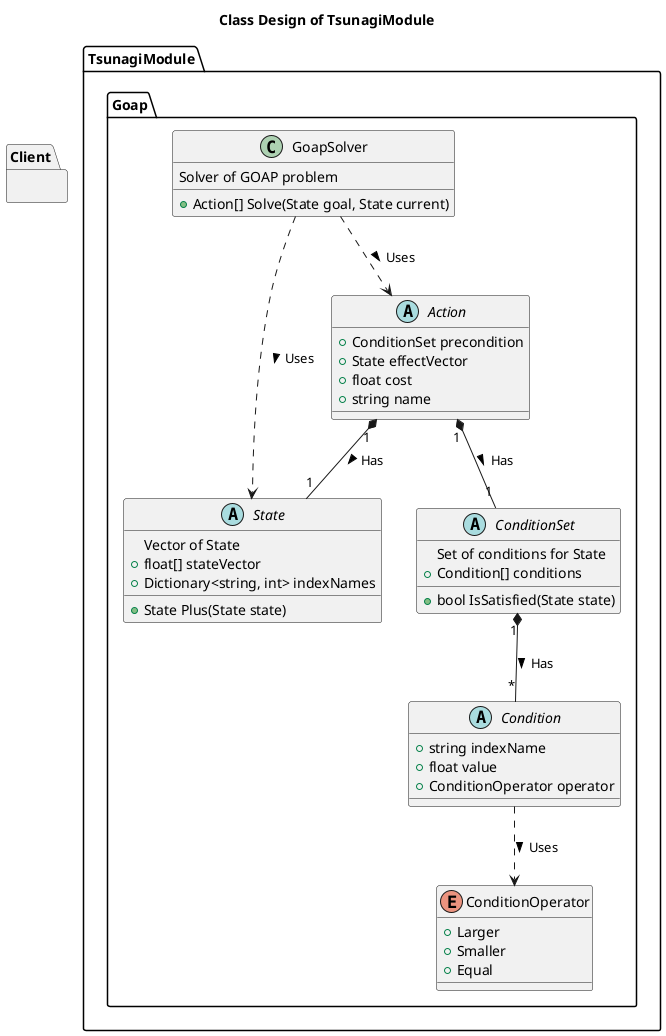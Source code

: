 @startuml
title Class Design of TsunagiModule

package TsunagiModule {

  package Goap{
    class GoapSolver {
      Solver of GOAP problem
      +Action[] Solve(State goal, State current)
    }

    abstract State{
      Vector of State
      +State Plus(State state)
      +float[] stateVector
      +Dictionary<string, int> indexNames
    }
    GoapSolver ..> State : Uses >

    abstract Action {
      +ConditionSet precondition
      +State effectVector
      +float cost
      +string name
    }
    GoapSolver ..> Action : Uses >
    Action "1" *-- "1" State : Has >

    abstract ConditionSet{
      Set of conditions for State
      +bool IsSatisfied(State state)
      +Condition[] conditions
    }
    Action "1" *-- "1" ConditionSet : Has >

    abstract Condition{
      +string indexName
      +float value
      +ConditionOperator operator
    }
    ConditionSet "1" *-- "*" Condition : Has >

    enum ConditionOperator {
      +Larger
      +Smaller
      +Equal
    }
    Condition ..> ConditionOperator : Uses >
  }
}

package Client{
}

@enduml